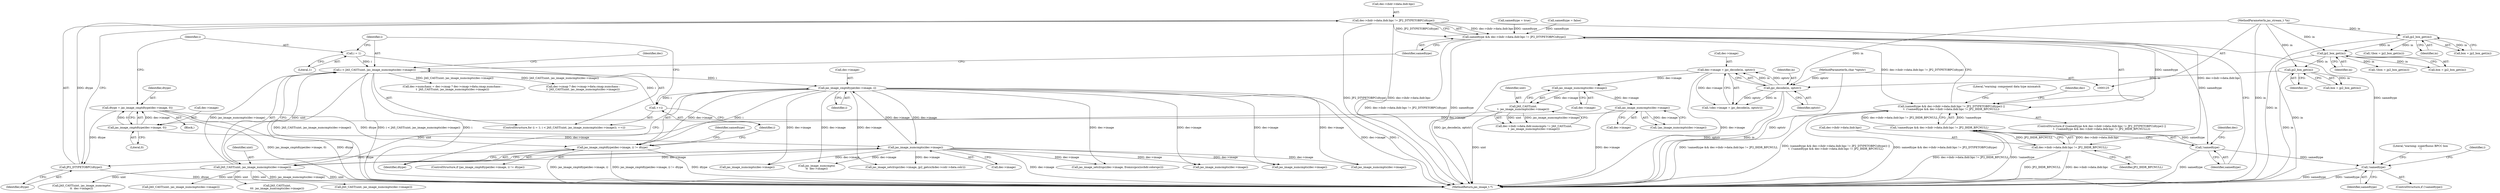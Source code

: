 digraph "0_jasper_e24bdc716c3327b067c551bc6cfb97fd2370358d_0@pointer" {
"1000465" [label="(Call,dec->ihdr->data.ihdr.bpc != JP2_DTYPETOBPC(dtype))"];
"1000475" [label="(Call,JP2_DTYPETOBPC(dtype))"];
"1000449" [label="(Call,jas_image_cmptdtype(dec->image, i) != dtype)"];
"1000450" [label="(Call,jas_image_cmptdtype(dec->image, i))"];
"1000441" [label="(Call,jas_image_numcmpts(dec->image))"];
"1000428" [label="(Call,jas_image_cmptdtype(dec->image, 0))"];
"1000415" [label="(Call,jas_image_numcmpts(dec->image))"];
"1000406" [label="(Call,jas_image_numcmpts(dec->image))"];
"1000373" [label="(Call,dec->image = jpc_decode(in, optstr))"];
"1000377" [label="(Call,jpc_decode(in, optstr))"];
"1000231" [label="(Call,jp2_box_get(in))"];
"1000206" [label="(Call,jp2_box_get(in))"];
"1000167" [label="(Call,jp2_box_get(in))"];
"1000126" [label="(MethodParameterIn,jas_stream_t *in)"];
"1000127" [label="(MethodParameterIn,char *optstr)"];
"1000437" [label="(Call,i < JAS_CAST(uint, jas_image_numcmpts(dec->image)))"];
"1000445" [label="(Call,++i)"];
"1000434" [label="(Call,i = 1)"];
"1000439" [label="(Call,JAS_CAST(uint, jas_image_numcmpts(dec->image)))"];
"1000404" [label="(Call,JAS_CAST(uint,\n\t  jas_image_numcmpts(dec->image)))"];
"1000426" [label="(Call,dtype = jas_image_cmptdtype(dec->image, 0))"];
"1000463" [label="(Call,samedtype && dec->ihdr->data.ihdr.bpc != JP2_DTYPETOBPC(dtype))"];
"1000462" [label="(Call,(samedtype && dec->ihdr->data.ihdr.bpc != JP2_DTYPETOBPC(dtype)) ||\n\t  (!samedtype && dec->ihdr->data.ihdr.bpc != JP2_IHDR_BPCNULL))"];
"1000478" [label="(Call,!samedtype)"];
"1000477" [label="(Call,!samedtype && dec->ihdr->data.ihdr.bpc != JP2_IHDR_BPCNULL)"];
"1000536" [label="(Call,!samedtype)"];
"1000480" [label="(Call,dec->ihdr->data.ihdr.bpc != JP2_IHDR_BPCNULL)"];
"1000204" [label="(Call,box = jp2_box_get(in))"];
"1000528" [label="(Call,jas_image_numcmpts(\n\t\t  dec->image))"];
"1000478" [label="(Call,!samedtype)"];
"1000436" [label="(Literal,1)"];
"1000373" [label="(Call,dec->image = jpc_decode(in, optstr))"];
"1001053" [label="(Call,JAS_CAST(uint, jas_image_numcmpts(dec->image)))"];
"1000536" [label="(Call,!samedtype)"];
"1000428" [label="(Call,jas_image_cmptdtype(dec->image, 0))"];
"1000126" [label="(MethodParameterIn,jas_stream_t *in)"];
"1000445" [label="(Call,++i)"];
"1000451" [label="(Call,dec->image)"];
"1000378" [label="(Identifier,in)"];
"1000967" [label="(Call,jas_image_numcmpts(dec->image))"];
"1000206" [label="(Call,jp2_box_get(in))"];
"1000479" [label="(Identifier,samedtype)"];
"1000429" [label="(Call,dec->image)"];
"1000406" [label="(Call,jas_image_numcmpts(dec->image))"];
"1001055" [label="(Call,jas_image_numcmpts(dec->image))"];
"1000485" [label="(Identifier,dec)"];
"1000739" [label="(Call,jas_image_numcmpts(dec->image))"];
"1000426" [label="(Call,dtype = jas_image_cmptdtype(dec->image, 0))"];
"1000448" [label="(ControlStructure,if (jas_image_cmptdtype(dec->image, i) != dtype))"];
"1000165" [label="(Call,box = jp2_box_get(in))"];
"1000461" [label="(ControlStructure,if ((samedtype && dec->ihdr->data.ihdr.bpc != JP2_DTYPETOBPC(dtype)) ||\n\t  (!samedtype && dec->ihdr->data.ihdr.bpc != JP2_IHDR_BPCNULL)))"];
"1000537" [label="(Identifier,samedtype)"];
"1000463" [label="(Call,samedtype && dec->ihdr->data.ihdr.bpc != JP2_DTYPETOBPC(dtype))"];
"1000414" [label="(Call,!jas_image_numcmpts(dec->image))"];
"1000481" [label="(Call,dec->ihdr->data.ihdr.bpc)"];
"1000427" [label="(Identifier,dtype)"];
"1000127" [label="(MethodParameterIn,char *optstr)"];
"1000601" [label="(Call,jas_image_setclrspc(dec->image, jp2_getcs(&dec->colr->data.colr)))"];
"1000435" [label="(Identifier,i)"];
"1000404" [label="(Call,JAS_CAST(uint,\n\t  jas_image_numcmpts(dec->image)))"];
"1000407" [label="(Call,dec->image)"];
"1000441" [label="(Call,jas_image_numcmpts(dec->image))"];
"1000207" [label="(Identifier,in)"];
"1000440" [label="(Identifier,uint)"];
"1000167" [label="(Call,jp2_box_get(in))"];
"1000415" [label="(Call,jas_image_numcmpts(dec->image))"];
"1000477" [label="(Call,!samedtype && dec->ihdr->data.ihdr.bpc != JP2_IHDR_BPCNULL)"];
"1000579" [label="(Literal,\"warning: superfluous BPCC box\n\")"];
"1000423" [label="(Call,samedtype = true)"];
"1000653" [label="(Call,jas_image_setclrspc(dec->image, fromiccpcs(icchdr.colorspc)))"];
"1000541" [label="(Identifier,i)"];
"1000416" [label="(Call,dec->image)"];
"1000476" [label="(Identifier,dtype)"];
"1000493" [label="(Literal,\"warning: component data type mismatch\n\")"];
"1000439" [label="(Call,JAS_CAST(uint, jas_image_numcmpts(dec->image)))"];
"1000442" [label="(Call,dec->image)"];
"1000720" [label="(Call,dec->numchans = dec->cmap ? dec->cmap->data.cmap.numchans :\n\t  JAS_CAST(uint, jas_image_numcmpts(dec->image)))"];
"1000475" [label="(Call,JP2_DTYPETOBPC(dtype))"];
"1000490" [label="(Identifier,JP2_IHDR_BPCNULL)"];
"1000433" [label="(ControlStructure,for (i = 1; i < JAS_CAST(uint, jas_image_numcmpts(dec->image)); ++i))"];
"1000434" [label="(Call,i = 1)"];
"1000454" [label="(Identifier,i)"];
"1000405" [label="(Identifier,uint)"];
"1000437" [label="(Call,i < JAS_CAST(uint, jas_image_numcmpts(dec->image)))"];
"1000231" [label="(Call,jp2_box_get(in))"];
"1000374" [label="(Call,dec->image)"];
"1000455" [label="(Identifier,dtype)"];
"1000450" [label="(Call,jas_image_cmptdtype(dec->image, i))"];
"1000458" [label="(Identifier,samedtype)"];
"1000526" [label="(Call,JAS_CAST(uint, jas_image_numcmpts(\n\t\t  dec->image)))"];
"1000128" [label="(Block,)"];
"1000232" [label="(Identifier,in)"];
"1000438" [label="(Identifier,i)"];
"1000164" [label="(Call,!(box = jp2_box_get(in)))"];
"1000535" [label="(ControlStructure,if (!samedtype))"];
"1000229" [label="(Call,box = jp2_box_get(in))"];
"1000203" [label="(Call,!(box = jp2_box_get(in)))"];
"1000394" [label="(Call,dec->ihdr->data.ihdr.numcmpts != JAS_CAST(uint,\n\t  jas_image_numcmpts(dec->image)))"];
"1000446" [label="(Identifier,i)"];
"1000465" [label="(Call,dec->ihdr->data.ihdr.bpc != JP2_DTYPETOBPC(dtype))"];
"1000372" [label="(Call,!(dec->image = jpc_decode(in, optstr)))"];
"1000462" [label="(Call,(samedtype && dec->ihdr->data.ihdr.bpc != JP2_DTYPETOBPC(dtype)) ||\n\t  (!samedtype && dec->ihdr->data.ihdr.bpc != JP2_IHDR_BPCNULL))"];
"1000777" [label="(Call,jas_image_numcmpts(dec->image))"];
"1000737" [label="(Call,JAS_CAST(uint, jas_image_numcmpts(dec->image)))"];
"1000457" [label="(Call,samedtype = false)"];
"1000464" [label="(Identifier,samedtype)"];
"1001265" [label="(MethodReturn,jas_image_t *)"];
"1000724" [label="(Call,dec->cmap ? dec->cmap->data.cmap.numchans :\n\t  JAS_CAST(uint, jas_image_numcmpts(dec->image)))"];
"1000775" [label="(Call,JAS_CAST(uint,\n\t\t\t  jas_image_numcmpts(dec->image)))"];
"1000377" [label="(Call,jpc_decode(in, optstr))"];
"1000466" [label="(Call,dec->ihdr->data.ihdr.bpc)"];
"1000452" [label="(Identifier,dec)"];
"1000480" [label="(Call,dec->ihdr->data.ihdr.bpc != JP2_IHDR_BPCNULL)"];
"1000432" [label="(Literal,0)"];
"1000379" [label="(Identifier,optstr)"];
"1000168" [label="(Identifier,in)"];
"1000500" [label="(Identifier,dec)"];
"1000449" [label="(Call,jas_image_cmptdtype(dec->image, i) != dtype)"];
"1000465" -> "1000463"  [label="AST: "];
"1000465" -> "1000475"  [label="CFG: "];
"1000466" -> "1000465"  [label="AST: "];
"1000475" -> "1000465"  [label="AST: "];
"1000463" -> "1000465"  [label="CFG: "];
"1000465" -> "1001265"  [label="DDG: JP2_DTYPETOBPC(dtype)"];
"1000465" -> "1001265"  [label="DDG: dec->ihdr->data.ihdr.bpc"];
"1000465" -> "1000463"  [label="DDG: dec->ihdr->data.ihdr.bpc"];
"1000465" -> "1000463"  [label="DDG: JP2_DTYPETOBPC(dtype)"];
"1000475" -> "1000465"  [label="DDG: dtype"];
"1000465" -> "1000480"  [label="DDG: dec->ihdr->data.ihdr.bpc"];
"1000475" -> "1000476"  [label="CFG: "];
"1000476" -> "1000475"  [label="AST: "];
"1000475" -> "1001265"  [label="DDG: dtype"];
"1000449" -> "1000475"  [label="DDG: dtype"];
"1000426" -> "1000475"  [label="DDG: dtype"];
"1000449" -> "1000448"  [label="AST: "];
"1000449" -> "1000455"  [label="CFG: "];
"1000450" -> "1000449"  [label="AST: "];
"1000455" -> "1000449"  [label="AST: "];
"1000458" -> "1000449"  [label="CFG: "];
"1000446" -> "1000449"  [label="CFG: "];
"1000449" -> "1001265"  [label="DDG: dtype"];
"1000449" -> "1001265"  [label="DDG: jas_image_cmptdtype(dec->image, i)"];
"1000449" -> "1001265"  [label="DDG: jas_image_cmptdtype(dec->image, i) != dtype"];
"1000450" -> "1000449"  [label="DDG: dec->image"];
"1000450" -> "1000449"  [label="DDG: i"];
"1000426" -> "1000449"  [label="DDG: dtype"];
"1000450" -> "1000454"  [label="CFG: "];
"1000451" -> "1000450"  [label="AST: "];
"1000454" -> "1000450"  [label="AST: "];
"1000455" -> "1000450"  [label="CFG: "];
"1000450" -> "1001265"  [label="DDG: dec->image"];
"1000450" -> "1001265"  [label="DDG: i"];
"1000450" -> "1000441"  [label="DDG: dec->image"];
"1000450" -> "1000445"  [label="DDG: i"];
"1000441" -> "1000450"  [label="DDG: dec->image"];
"1000437" -> "1000450"  [label="DDG: i"];
"1000450" -> "1000528"  [label="DDG: dec->image"];
"1000450" -> "1000601"  [label="DDG: dec->image"];
"1000450" -> "1000653"  [label="DDG: dec->image"];
"1000450" -> "1000739"  [label="DDG: dec->image"];
"1000450" -> "1000777"  [label="DDG: dec->image"];
"1000450" -> "1000967"  [label="DDG: dec->image"];
"1000450" -> "1001055"  [label="DDG: dec->image"];
"1000441" -> "1000439"  [label="AST: "];
"1000441" -> "1000442"  [label="CFG: "];
"1000442" -> "1000441"  [label="AST: "];
"1000439" -> "1000441"  [label="CFG: "];
"1000441" -> "1001265"  [label="DDG: dec->image"];
"1000441" -> "1000439"  [label="DDG: dec->image"];
"1000428" -> "1000441"  [label="DDG: dec->image"];
"1000441" -> "1000528"  [label="DDG: dec->image"];
"1000441" -> "1000601"  [label="DDG: dec->image"];
"1000441" -> "1000653"  [label="DDG: dec->image"];
"1000441" -> "1000739"  [label="DDG: dec->image"];
"1000441" -> "1000777"  [label="DDG: dec->image"];
"1000441" -> "1000967"  [label="DDG: dec->image"];
"1000441" -> "1001055"  [label="DDG: dec->image"];
"1000428" -> "1000426"  [label="AST: "];
"1000428" -> "1000432"  [label="CFG: "];
"1000429" -> "1000428"  [label="AST: "];
"1000432" -> "1000428"  [label="AST: "];
"1000426" -> "1000428"  [label="CFG: "];
"1000428" -> "1000426"  [label="DDG: dec->image"];
"1000428" -> "1000426"  [label="DDG: 0"];
"1000415" -> "1000428"  [label="DDG: dec->image"];
"1000415" -> "1000414"  [label="AST: "];
"1000415" -> "1000416"  [label="CFG: "];
"1000416" -> "1000415"  [label="AST: "];
"1000414" -> "1000415"  [label="CFG: "];
"1000415" -> "1001265"  [label="DDG: dec->image"];
"1000415" -> "1000414"  [label="DDG: dec->image"];
"1000406" -> "1000415"  [label="DDG: dec->image"];
"1000406" -> "1000404"  [label="AST: "];
"1000406" -> "1000407"  [label="CFG: "];
"1000407" -> "1000406"  [label="AST: "];
"1000404" -> "1000406"  [label="CFG: "];
"1000406" -> "1000404"  [label="DDG: dec->image"];
"1000373" -> "1000406"  [label="DDG: dec->image"];
"1000373" -> "1000372"  [label="AST: "];
"1000373" -> "1000377"  [label="CFG: "];
"1000374" -> "1000373"  [label="AST: "];
"1000377" -> "1000373"  [label="AST: "];
"1000372" -> "1000373"  [label="CFG: "];
"1000373" -> "1001265"  [label="DDG: jpc_decode(in, optstr)"];
"1000373" -> "1001265"  [label="DDG: dec->image"];
"1000373" -> "1000372"  [label="DDG: dec->image"];
"1000377" -> "1000373"  [label="DDG: in"];
"1000377" -> "1000373"  [label="DDG: optstr"];
"1000377" -> "1000379"  [label="CFG: "];
"1000378" -> "1000377"  [label="AST: "];
"1000379" -> "1000377"  [label="AST: "];
"1000377" -> "1001265"  [label="DDG: optstr"];
"1000377" -> "1001265"  [label="DDG: in"];
"1000377" -> "1000372"  [label="DDG: in"];
"1000377" -> "1000372"  [label="DDG: optstr"];
"1000231" -> "1000377"  [label="DDG: in"];
"1000126" -> "1000377"  [label="DDG: in"];
"1000127" -> "1000377"  [label="DDG: optstr"];
"1000231" -> "1000229"  [label="AST: "];
"1000231" -> "1000232"  [label="CFG: "];
"1000232" -> "1000231"  [label="AST: "];
"1000229" -> "1000231"  [label="CFG: "];
"1000231" -> "1001265"  [label="DDG: in"];
"1000231" -> "1000229"  [label="DDG: in"];
"1000206" -> "1000231"  [label="DDG: in"];
"1000126" -> "1000231"  [label="DDG: in"];
"1000206" -> "1000204"  [label="AST: "];
"1000206" -> "1000207"  [label="CFG: "];
"1000207" -> "1000206"  [label="AST: "];
"1000204" -> "1000206"  [label="CFG: "];
"1000206" -> "1001265"  [label="DDG: in"];
"1000206" -> "1000203"  [label="DDG: in"];
"1000206" -> "1000204"  [label="DDG: in"];
"1000167" -> "1000206"  [label="DDG: in"];
"1000126" -> "1000206"  [label="DDG: in"];
"1000167" -> "1000165"  [label="AST: "];
"1000167" -> "1000168"  [label="CFG: "];
"1000168" -> "1000167"  [label="AST: "];
"1000165" -> "1000167"  [label="CFG: "];
"1000167" -> "1001265"  [label="DDG: in"];
"1000167" -> "1000164"  [label="DDG: in"];
"1000167" -> "1000165"  [label="DDG: in"];
"1000126" -> "1000167"  [label="DDG: in"];
"1000126" -> "1000125"  [label="AST: "];
"1000126" -> "1001265"  [label="DDG: in"];
"1000127" -> "1000125"  [label="AST: "];
"1000127" -> "1001265"  [label="DDG: optstr"];
"1000437" -> "1000433"  [label="AST: "];
"1000437" -> "1000439"  [label="CFG: "];
"1000438" -> "1000437"  [label="AST: "];
"1000439" -> "1000437"  [label="AST: "];
"1000452" -> "1000437"  [label="CFG: "];
"1000464" -> "1000437"  [label="CFG: "];
"1000437" -> "1001265"  [label="DDG: i < JAS_CAST(uint, jas_image_numcmpts(dec->image))"];
"1000437" -> "1001265"  [label="DDG: i"];
"1000437" -> "1001265"  [label="DDG: JAS_CAST(uint, jas_image_numcmpts(dec->image))"];
"1000445" -> "1000437"  [label="DDG: i"];
"1000434" -> "1000437"  [label="DDG: i"];
"1000439" -> "1000437"  [label="DDG: uint"];
"1000439" -> "1000437"  [label="DDG: jas_image_numcmpts(dec->image)"];
"1000437" -> "1000720"  [label="DDG: JAS_CAST(uint, jas_image_numcmpts(dec->image))"];
"1000437" -> "1000724"  [label="DDG: JAS_CAST(uint, jas_image_numcmpts(dec->image))"];
"1000445" -> "1000433"  [label="AST: "];
"1000445" -> "1000446"  [label="CFG: "];
"1000446" -> "1000445"  [label="AST: "];
"1000438" -> "1000445"  [label="CFG: "];
"1000434" -> "1000433"  [label="AST: "];
"1000434" -> "1000436"  [label="CFG: "];
"1000435" -> "1000434"  [label="AST: "];
"1000436" -> "1000434"  [label="AST: "];
"1000438" -> "1000434"  [label="CFG: "];
"1000440" -> "1000439"  [label="AST: "];
"1000439" -> "1001265"  [label="DDG: uint"];
"1000439" -> "1001265"  [label="DDG: jas_image_numcmpts(dec->image)"];
"1000404" -> "1000439"  [label="DDG: uint"];
"1000439" -> "1000526"  [label="DDG: uint"];
"1000439" -> "1000737"  [label="DDG: uint"];
"1000439" -> "1000775"  [label="DDG: uint"];
"1000439" -> "1001053"  [label="DDG: uint"];
"1000404" -> "1000394"  [label="AST: "];
"1000405" -> "1000404"  [label="AST: "];
"1000394" -> "1000404"  [label="CFG: "];
"1000404" -> "1001265"  [label="DDG: uint"];
"1000404" -> "1000394"  [label="DDG: uint"];
"1000404" -> "1000394"  [label="DDG: jas_image_numcmpts(dec->image)"];
"1000426" -> "1000128"  [label="AST: "];
"1000427" -> "1000426"  [label="AST: "];
"1000435" -> "1000426"  [label="CFG: "];
"1000426" -> "1001265"  [label="DDG: jas_image_cmptdtype(dec->image, 0)"];
"1000426" -> "1001265"  [label="DDG: dtype"];
"1000463" -> "1000462"  [label="AST: "];
"1000463" -> "1000464"  [label="CFG: "];
"1000464" -> "1000463"  [label="AST: "];
"1000479" -> "1000463"  [label="CFG: "];
"1000462" -> "1000463"  [label="CFG: "];
"1000463" -> "1001265"  [label="DDG: dec->ihdr->data.ihdr.bpc != JP2_DTYPETOBPC(dtype)"];
"1000463" -> "1001265"  [label="DDG: samedtype"];
"1000463" -> "1000462"  [label="DDG: samedtype"];
"1000463" -> "1000462"  [label="DDG: dec->ihdr->data.ihdr.bpc != JP2_DTYPETOBPC(dtype)"];
"1000423" -> "1000463"  [label="DDG: samedtype"];
"1000457" -> "1000463"  [label="DDG: samedtype"];
"1000463" -> "1000478"  [label="DDG: samedtype"];
"1000463" -> "1000536"  [label="DDG: samedtype"];
"1000462" -> "1000461"  [label="AST: "];
"1000462" -> "1000477"  [label="CFG: "];
"1000477" -> "1000462"  [label="AST: "];
"1000493" -> "1000462"  [label="CFG: "];
"1000500" -> "1000462"  [label="CFG: "];
"1000462" -> "1001265"  [label="DDG: samedtype && dec->ihdr->data.ihdr.bpc != JP2_DTYPETOBPC(dtype)"];
"1000462" -> "1001265"  [label="DDG: !samedtype && dec->ihdr->data.ihdr.bpc != JP2_IHDR_BPCNULL"];
"1000462" -> "1001265"  [label="DDG: (samedtype && dec->ihdr->data.ihdr.bpc != JP2_DTYPETOBPC(dtype)) ||\n\t  (!samedtype && dec->ihdr->data.ihdr.bpc != JP2_IHDR_BPCNULL)"];
"1000477" -> "1000462"  [label="DDG: !samedtype"];
"1000477" -> "1000462"  [label="DDG: dec->ihdr->data.ihdr.bpc != JP2_IHDR_BPCNULL"];
"1000478" -> "1000477"  [label="AST: "];
"1000478" -> "1000479"  [label="CFG: "];
"1000479" -> "1000478"  [label="AST: "];
"1000485" -> "1000478"  [label="CFG: "];
"1000477" -> "1000478"  [label="CFG: "];
"1000478" -> "1001265"  [label="DDG: samedtype"];
"1000478" -> "1000477"  [label="DDG: samedtype"];
"1000478" -> "1000536"  [label="DDG: samedtype"];
"1000477" -> "1000480"  [label="CFG: "];
"1000480" -> "1000477"  [label="AST: "];
"1000477" -> "1001265"  [label="DDG: dec->ihdr->data.ihdr.bpc != JP2_IHDR_BPCNULL"];
"1000477" -> "1001265"  [label="DDG: !samedtype"];
"1000480" -> "1000477"  [label="DDG: dec->ihdr->data.ihdr.bpc"];
"1000480" -> "1000477"  [label="DDG: JP2_IHDR_BPCNULL"];
"1000536" -> "1000535"  [label="AST: "];
"1000536" -> "1000537"  [label="CFG: "];
"1000537" -> "1000536"  [label="AST: "];
"1000541" -> "1000536"  [label="CFG: "];
"1000579" -> "1000536"  [label="CFG: "];
"1000536" -> "1001265"  [label="DDG: !samedtype"];
"1000536" -> "1001265"  [label="DDG: samedtype"];
"1000480" -> "1000490"  [label="CFG: "];
"1000481" -> "1000480"  [label="AST: "];
"1000490" -> "1000480"  [label="AST: "];
"1000480" -> "1001265"  [label="DDG: JP2_IHDR_BPCNULL"];
"1000480" -> "1001265"  [label="DDG: dec->ihdr->data.ihdr.bpc"];
}
